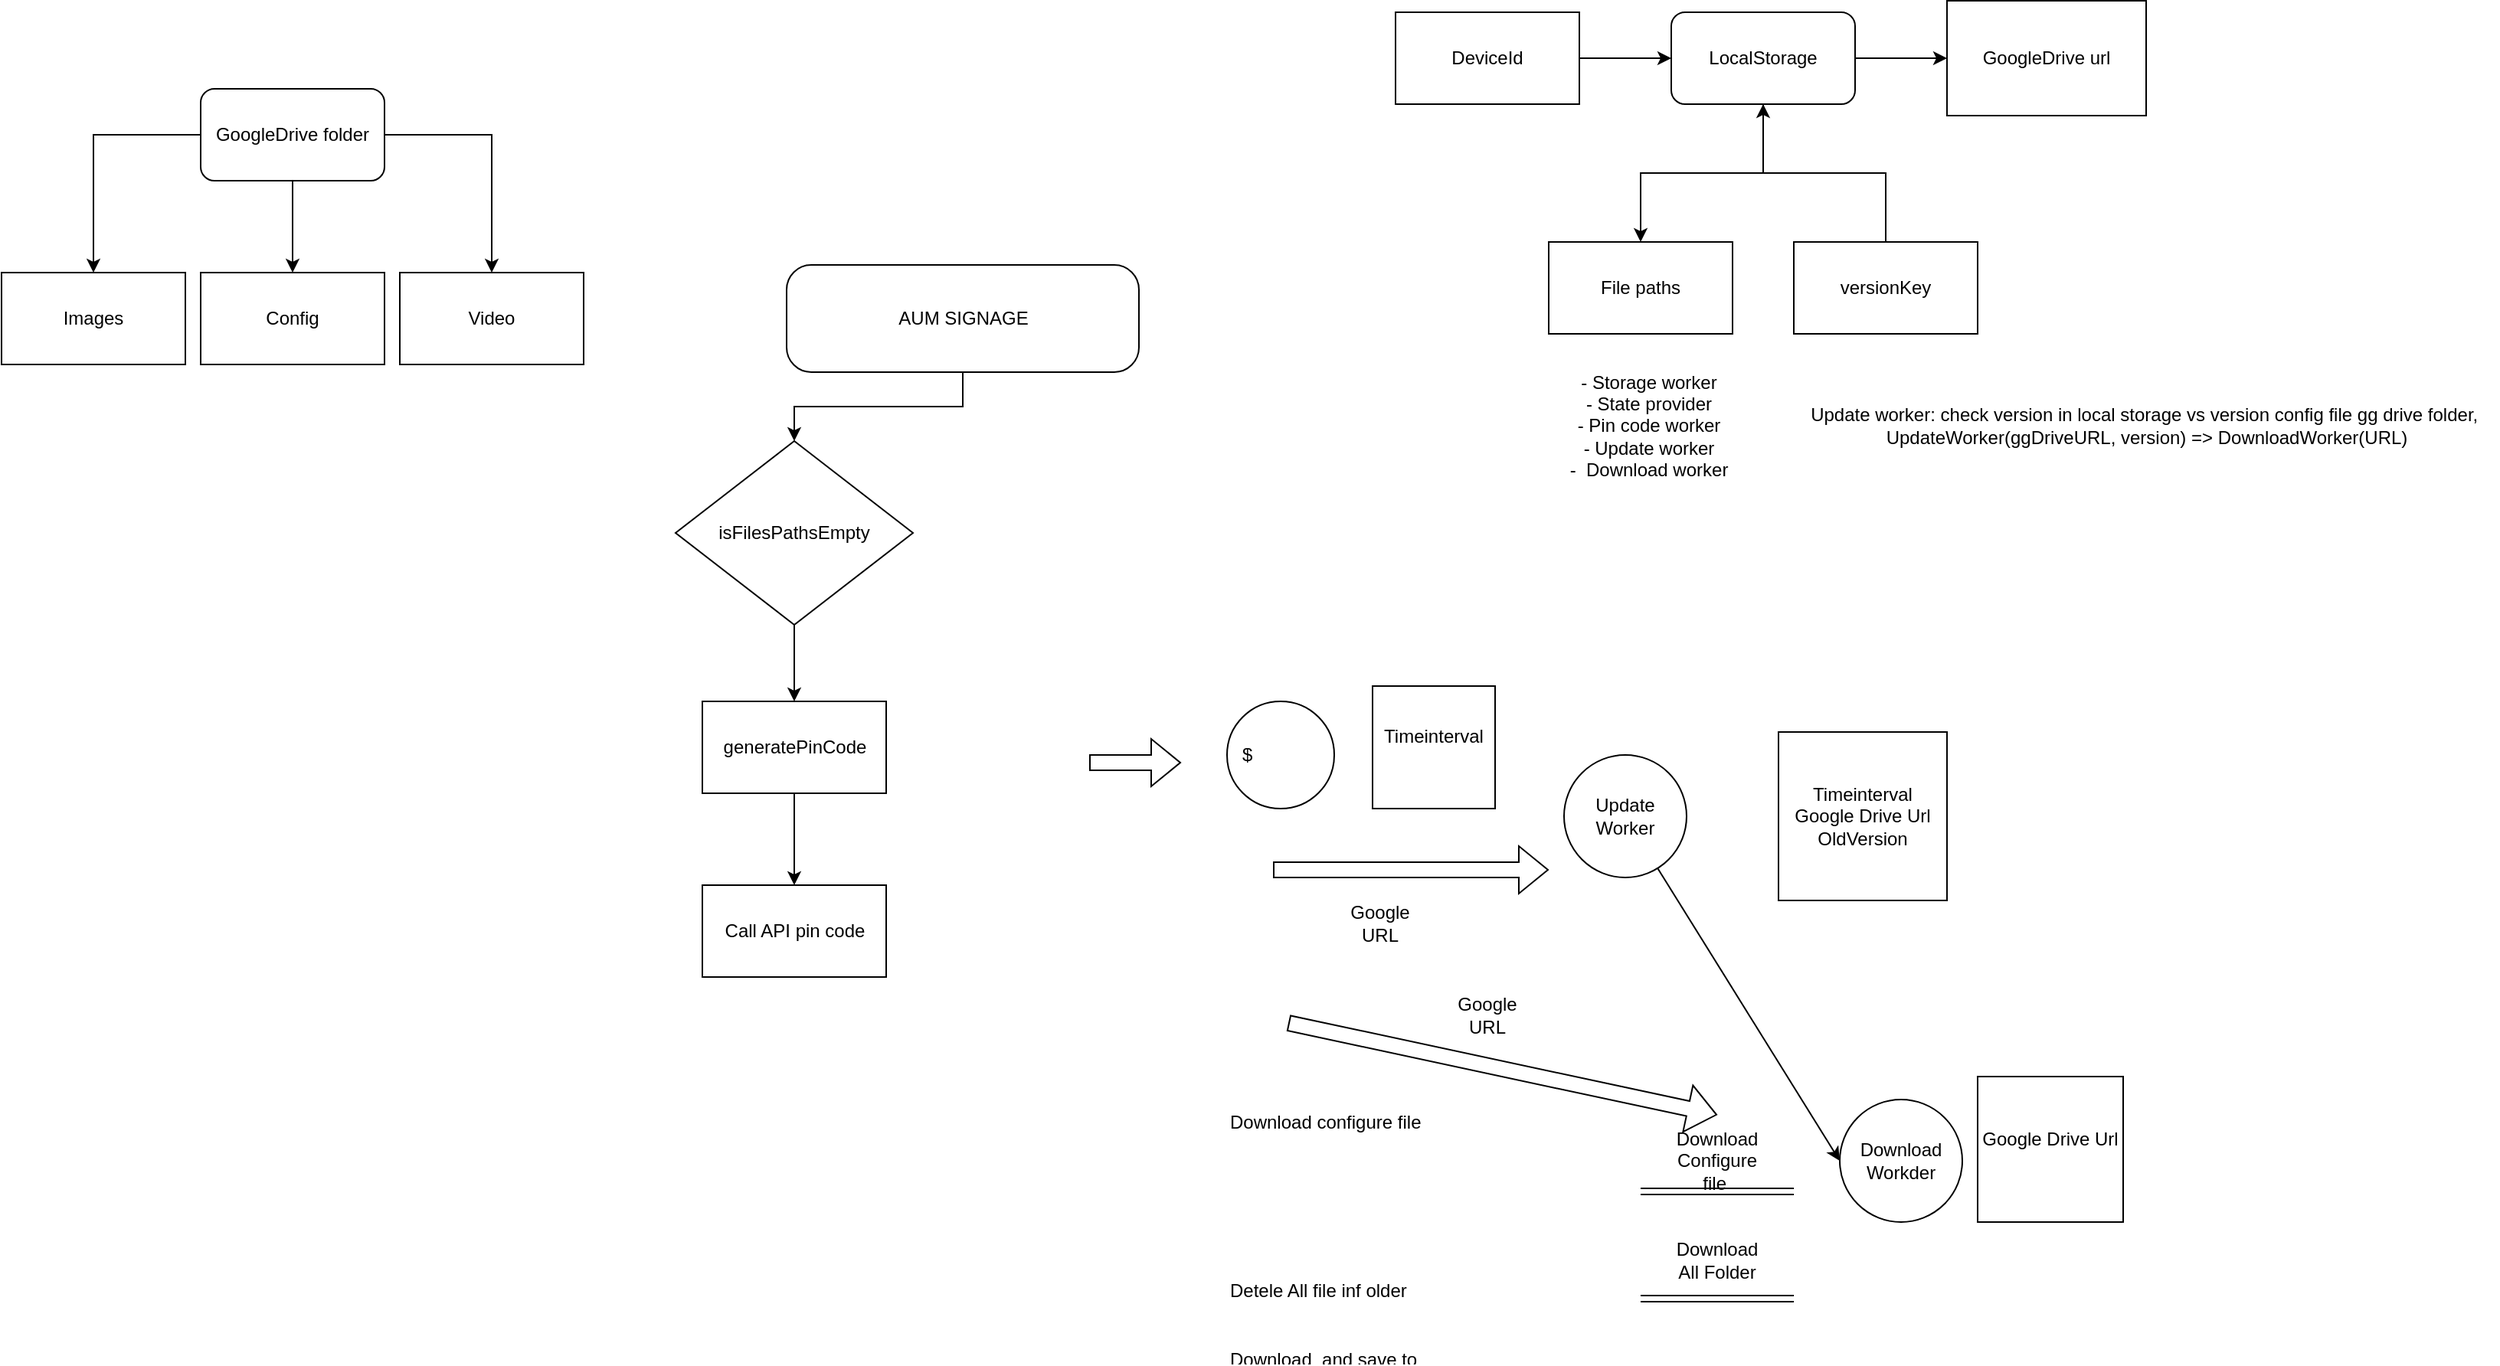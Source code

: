<mxfile version="24.3.0" type="github">
  <diagram name="Page-1" id="nR-iWPX9_vKNB3D5XcO9">
    <mxGraphModel dx="3079" dy="817" grid="1" gridSize="10" guides="1" tooltips="1" connect="1" arrows="1" fold="1" page="1" pageScale="1" pageWidth="1700" pageHeight="1100" math="0" shadow="0">
      <root>
        <mxCell id="0" />
        <mxCell id="1" parent="0" />
        <mxCell id="cQaI95-kwXlJx49ETvS1-9" style="edgeStyle=orthogonalEdgeStyle;rounded=0;orthogonalLoop=1;jettySize=auto;html=1;" edge="1" parent="1" source="cQaI95-kwXlJx49ETvS1-2" target="cQaI95-kwXlJx49ETvS1-8">
          <mxGeometry relative="1" as="geometry" />
        </mxCell>
        <mxCell id="cQaI95-kwXlJx49ETvS1-2" value="AUM SIGNAGE" style="rounded=1;whiteSpace=wrap;html=1;arcSize=23;" vertex="1" parent="1">
          <mxGeometry x="442.5" y="215" width="230" height="70" as="geometry" />
        </mxCell>
        <mxCell id="cQaI95-kwXlJx49ETvS1-33" style="edgeStyle=orthogonalEdgeStyle;rounded=0;orthogonalLoop=1;jettySize=auto;html=1;" edge="1" parent="1" source="cQaI95-kwXlJx49ETvS1-8" target="cQaI95-kwXlJx49ETvS1-28">
          <mxGeometry relative="1" as="geometry" />
        </mxCell>
        <mxCell id="cQaI95-kwXlJx49ETvS1-8" value="isFilesPathsEmpty" style="rhombus;whiteSpace=wrap;html=1;" vertex="1" parent="1">
          <mxGeometry x="370" y="330" width="155" height="120" as="geometry" />
        </mxCell>
        <mxCell id="cQaI95-kwXlJx49ETvS1-10" value="Config" style="rounded=0;whiteSpace=wrap;html=1;" vertex="1" parent="1">
          <mxGeometry x="60" y="220" width="120" height="60" as="geometry" />
        </mxCell>
        <mxCell id="cQaI95-kwXlJx49ETvS1-11" value="Images" style="rounded=0;whiteSpace=wrap;html=1;" vertex="1" parent="1">
          <mxGeometry x="-70" y="220" width="120" height="60" as="geometry" />
        </mxCell>
        <mxCell id="cQaI95-kwXlJx49ETvS1-12" value="Video" style="rounded=0;whiteSpace=wrap;html=1;" vertex="1" parent="1">
          <mxGeometry x="190" y="220" width="120" height="60" as="geometry" />
        </mxCell>
        <mxCell id="cQaI95-kwXlJx49ETvS1-13" value="GoogleDrive url" style="rounded=0;whiteSpace=wrap;html=1;" vertex="1" parent="1">
          <mxGeometry x="1200" y="42.5" width="130" height="75" as="geometry" />
        </mxCell>
        <mxCell id="cQaI95-kwXlJx49ETvS1-15" style="edgeStyle=orthogonalEdgeStyle;rounded=0;orthogonalLoop=1;jettySize=auto;html=1;" edge="1" parent="1" source="cQaI95-kwXlJx49ETvS1-14" target="cQaI95-kwXlJx49ETvS1-13">
          <mxGeometry relative="1" as="geometry" />
        </mxCell>
        <mxCell id="cQaI95-kwXlJx49ETvS1-17" style="edgeStyle=orthogonalEdgeStyle;rounded=0;orthogonalLoop=1;jettySize=auto;html=1;" edge="1" parent="1" source="cQaI95-kwXlJx49ETvS1-14" target="cQaI95-kwXlJx49ETvS1-16">
          <mxGeometry relative="1" as="geometry" />
        </mxCell>
        <mxCell id="cQaI95-kwXlJx49ETvS1-14" value="LocalStorage" style="rounded=1;whiteSpace=wrap;html=1;" vertex="1" parent="1">
          <mxGeometry x="1020" y="50" width="120" height="60" as="geometry" />
        </mxCell>
        <mxCell id="cQaI95-kwXlJx49ETvS1-16" value="File paths" style="rounded=0;whiteSpace=wrap;html=1;" vertex="1" parent="1">
          <mxGeometry x="940" y="200" width="120" height="60" as="geometry" />
        </mxCell>
        <mxCell id="cQaI95-kwXlJx49ETvS1-19" style="edgeStyle=orthogonalEdgeStyle;rounded=0;orthogonalLoop=1;jettySize=auto;html=1;entryX=0;entryY=0.5;entryDx=0;entryDy=0;" edge="1" parent="1" source="cQaI95-kwXlJx49ETvS1-18" target="cQaI95-kwXlJx49ETvS1-14">
          <mxGeometry relative="1" as="geometry" />
        </mxCell>
        <mxCell id="cQaI95-kwXlJx49ETvS1-18" value="DeviceId" style="rounded=0;whiteSpace=wrap;html=1;" vertex="1" parent="1">
          <mxGeometry x="840" y="50" width="120" height="60" as="geometry" />
        </mxCell>
        <mxCell id="cQaI95-kwXlJx49ETvS1-21" style="edgeStyle=orthogonalEdgeStyle;rounded=0;orthogonalLoop=1;jettySize=auto;html=1;" edge="1" parent="1" source="cQaI95-kwXlJx49ETvS1-20" target="cQaI95-kwXlJx49ETvS1-14">
          <mxGeometry relative="1" as="geometry" />
        </mxCell>
        <mxCell id="cQaI95-kwXlJx49ETvS1-20" value="versionKey" style="rounded=0;whiteSpace=wrap;html=1;" vertex="1" parent="1">
          <mxGeometry x="1100" y="200" width="120" height="60" as="geometry" />
        </mxCell>
        <mxCell id="cQaI95-kwXlJx49ETvS1-23" style="edgeStyle=orthogonalEdgeStyle;rounded=0;orthogonalLoop=1;jettySize=auto;html=1;" edge="1" parent="1" source="cQaI95-kwXlJx49ETvS1-22" target="cQaI95-kwXlJx49ETvS1-10">
          <mxGeometry relative="1" as="geometry" />
        </mxCell>
        <mxCell id="cQaI95-kwXlJx49ETvS1-25" style="edgeStyle=orthogonalEdgeStyle;rounded=0;orthogonalLoop=1;jettySize=auto;html=1;entryX=0.5;entryY=0;entryDx=0;entryDy=0;" edge="1" parent="1" source="cQaI95-kwXlJx49ETvS1-22" target="cQaI95-kwXlJx49ETvS1-11">
          <mxGeometry relative="1" as="geometry" />
        </mxCell>
        <mxCell id="cQaI95-kwXlJx49ETvS1-26" style="edgeStyle=orthogonalEdgeStyle;rounded=0;orthogonalLoop=1;jettySize=auto;html=1;" edge="1" parent="1" source="cQaI95-kwXlJx49ETvS1-22" target="cQaI95-kwXlJx49ETvS1-12">
          <mxGeometry relative="1" as="geometry">
            <Array as="points">
              <mxPoint x="250" y="130" />
            </Array>
          </mxGeometry>
        </mxCell>
        <mxCell id="cQaI95-kwXlJx49ETvS1-22" value="GoogleDrive folder" style="rounded=1;whiteSpace=wrap;html=1;" vertex="1" parent="1">
          <mxGeometry x="60" y="100" width="120" height="60" as="geometry" />
        </mxCell>
        <mxCell id="cQaI95-kwXlJx49ETvS1-34" style="edgeStyle=orthogonalEdgeStyle;rounded=0;orthogonalLoop=1;jettySize=auto;html=1;entryX=0.5;entryY=0;entryDx=0;entryDy=0;" edge="1" parent="1" source="cQaI95-kwXlJx49ETvS1-28" target="cQaI95-kwXlJx49ETvS1-35">
          <mxGeometry relative="1" as="geometry">
            <mxPoint x="557.5" y="600" as="targetPoint" />
            <Array as="points">
              <mxPoint x="448" y="590" />
              <mxPoint x="448" y="590" />
            </Array>
          </mxGeometry>
        </mxCell>
        <mxCell id="cQaI95-kwXlJx49ETvS1-28" value="generatePinCode" style="rounded=0;whiteSpace=wrap;html=1;" vertex="1" parent="1">
          <mxGeometry x="387.5" y="500" width="120" height="60" as="geometry" />
        </mxCell>
        <mxCell id="cQaI95-kwXlJx49ETvS1-30" value="- Storage worker&lt;div&gt;- State provider&lt;/div&gt;&lt;div&gt;- Pin code worker&lt;/div&gt;&lt;div&gt;&lt;span style=&quot;background-color: initial;&quot;&gt;- Update worker&lt;/span&gt;&lt;br&gt;&lt;/div&gt;&lt;div&gt;&lt;span style=&quot;background-color: initial;&quot;&gt;-&amp;nbsp; Download worker&lt;/span&gt;&lt;/div&gt;" style="text;html=1;align=center;verticalAlign=middle;resizable=0;points=[];autosize=1;strokeColor=none;fillColor=none;" vertex="1" parent="1">
          <mxGeometry x="940" y="275" width="130" height="90" as="geometry" />
        </mxCell>
        <mxCell id="cQaI95-kwXlJx49ETvS1-35" value="Call API pin code" style="rounded=0;whiteSpace=wrap;html=1;" vertex="1" parent="1">
          <mxGeometry x="387.5" y="620" width="120" height="60" as="geometry" />
        </mxCell>
        <mxCell id="cQaI95-kwXlJx49ETvS1-38" value="Update worker: check version in local storage vs version config file gg drive folder,&amp;nbsp;&lt;div&gt;UpdateWorker(ggDriveURL, version) =&amp;gt; DownloadWorker(URL)&lt;/div&gt;" style="text;html=1;align=center;verticalAlign=middle;resizable=0;points=[];autosize=1;strokeColor=none;fillColor=none;" vertex="1" parent="1">
          <mxGeometry x="1100" y="300" width="460" height="40" as="geometry" />
        </mxCell>
        <mxCell id="1lmDDKRl60PLxRwy9Sls-1" value="Update Worker" style="ellipse;whiteSpace=wrap;html=1;aspect=fixed;" vertex="1" parent="1">
          <mxGeometry x="950" y="535" width="80" height="80" as="geometry" />
        </mxCell>
        <mxCell id="cQaI95-kwXlJx49ETvS1-40" style="edgeStyle=orthogonalEdgeStyle;rounded=0;orthogonalLoop=1;jettySize=auto;html=1;exitX=0.5;exitY=1;exitDx=0;exitDy=0;" edge="1" parent="1" source="cQaI95-kwXlJx49ETvS1-28" target="cQaI95-kwXlJx49ETvS1-28">
          <mxGeometry relative="1" as="geometry" />
        </mxCell>
        <mxCell id="1lmDDKRl60PLxRwy9Sls-2" value="Timeinterval&lt;div&gt;Google Drive Url&lt;/div&gt;&lt;div&gt;OldVersion&lt;/div&gt;" style="whiteSpace=wrap;html=1;aspect=fixed;" vertex="1" parent="1">
          <mxGeometry x="1090" y="520" width="110" height="110" as="geometry" />
        </mxCell>
        <mxCell id="1lmDDKRl60PLxRwy9Sls-3" value="Download Workder" style="ellipse;whiteSpace=wrap;html=1;aspect=fixed;" vertex="1" parent="1">
          <mxGeometry x="1130" y="760" width="80" height="80" as="geometry" />
        </mxCell>
        <mxCell id="1lmDDKRl60PLxRwy9Sls-4" value="&lt;div&gt;Google Drive Url&lt;/div&gt;&lt;div&gt;&lt;br&gt;&lt;/div&gt;" style="whiteSpace=wrap;html=1;aspect=fixed;" vertex="1" parent="1">
          <mxGeometry x="1220" y="745" width="95" height="95" as="geometry" />
        </mxCell>
        <mxCell id="1lmDDKRl60PLxRwy9Sls-5" value="" style="endArrow=classic;html=1;rounded=0;entryX=0;entryY=0.5;entryDx=0;entryDy=0;" edge="1" parent="1" source="1lmDDKRl60PLxRwy9Sls-1" target="1lmDDKRl60PLxRwy9Sls-3">
          <mxGeometry width="50" height="50" relative="1" as="geometry">
            <mxPoint x="1020" y="780" as="sourcePoint" />
            <mxPoint x="1070" y="730" as="targetPoint" />
          </mxGeometry>
        </mxCell>
        <mxCell id="1lmDDKRl60PLxRwy9Sls-6" value="Download Configure file&amp;nbsp;" style="text;html=1;align=center;verticalAlign=middle;whiteSpace=wrap;rounded=0;" vertex="1" parent="1">
          <mxGeometry x="1020" y="785" width="60" height="30" as="geometry" />
        </mxCell>
        <mxCell id="1lmDDKRl60PLxRwy9Sls-7" value="Download All Folder" style="text;html=1;align=center;verticalAlign=middle;whiteSpace=wrap;rounded=0;" vertex="1" parent="1">
          <mxGeometry x="1020" y="850" width="60" height="30" as="geometry" />
        </mxCell>
        <mxCell id="1lmDDKRl60PLxRwy9Sls-10" value="" style="shape=link;html=1;rounded=0;" edge="1" parent="1">
          <mxGeometry width="100" relative="1" as="geometry">
            <mxPoint x="1000" y="820" as="sourcePoint" />
            <mxPoint x="1100" y="820" as="targetPoint" />
          </mxGeometry>
        </mxCell>
        <mxCell id="1lmDDKRl60PLxRwy9Sls-11" value="" style="shape=link;html=1;rounded=0;" edge="1" parent="1">
          <mxGeometry width="100" relative="1" as="geometry">
            <mxPoint x="1000" y="890" as="sourcePoint" />
            <mxPoint x="1100" y="890" as="targetPoint" />
          </mxGeometry>
        </mxCell>
        <mxCell id="1lmDDKRl60PLxRwy9Sls-12" value="&lt;h1 style=&quot;margin-top: 0px;&quot;&gt;&lt;span style=&quot;background-color: initial; font-size: 12px; font-weight: normal;&quot;&gt;Download configure file&lt;/span&gt;&lt;br&gt;&lt;/h1&gt;" style="text;html=1;whiteSpace=wrap;overflow=hidden;rounded=0;" vertex="1" parent="1">
          <mxGeometry x="730" y="750" width="180" height="50" as="geometry" />
        </mxCell>
        <mxCell id="1lmDDKRl60PLxRwy9Sls-13" value="&lt;h1 style=&quot;margin-top: 0px;&quot;&gt;&lt;span style=&quot;background-color: initial; font-size: 12px; font-weight: normal;&quot;&gt;Detele All file inf older&amp;nbsp;&lt;/span&gt;&lt;/h1&gt;&lt;h1 style=&quot;margin-top: 0px;&quot;&gt;&lt;span style=&quot;background-color: initial; font-size: 12px; font-weight: normal;&quot;&gt;Download&amp;nbsp; and save to document folder&amp;nbsp;&lt;/span&gt;&lt;br&gt;&lt;/h1&gt;&lt;div&gt;&lt;span style=&quot;background-color: initial; font-size: 12px; font-weight: normal;&quot;&gt;Update paths Storage&lt;/span&gt;&lt;/div&gt;" style="text;html=1;whiteSpace=wrap;overflow=hidden;rounded=0;" vertex="1" parent="1">
          <mxGeometry x="730" y="860" width="130" height="70" as="geometry" />
        </mxCell>
        <mxCell id="1lmDDKRl60PLxRwy9Sls-15" value="$&amp;nbsp; &amp;nbsp; &amp;nbsp; &amp;nbsp; &amp;nbsp; &amp;nbsp; &amp;nbsp;" style="ellipse;whiteSpace=wrap;html=1;aspect=fixed;" vertex="1" parent="1">
          <mxGeometry x="730" y="500" width="70" height="70" as="geometry" />
        </mxCell>
        <mxCell id="1lmDDKRl60PLxRwy9Sls-16" value="Timeinterval&lt;div&gt;&lt;br&gt;&lt;/div&gt;" style="whiteSpace=wrap;html=1;aspect=fixed;" vertex="1" parent="1">
          <mxGeometry x="825" y="490" width="80" height="80" as="geometry" />
        </mxCell>
        <mxCell id="1lmDDKRl60PLxRwy9Sls-17" value="" style="shape=flexArrow;endArrow=classic;html=1;rounded=0;" edge="1" parent="1">
          <mxGeometry width="50" height="50" relative="1" as="geometry">
            <mxPoint x="640" y="540" as="sourcePoint" />
            <mxPoint x="700" y="540" as="targetPoint" />
          </mxGeometry>
        </mxCell>
        <mxCell id="1lmDDKRl60PLxRwy9Sls-18" value="" style="shape=flexArrow;endArrow=classic;html=1;rounded=0;" edge="1" parent="1">
          <mxGeometry width="50" height="50" relative="1" as="geometry">
            <mxPoint x="760" y="610" as="sourcePoint" />
            <mxPoint x="940" y="610" as="targetPoint" />
          </mxGeometry>
        </mxCell>
        <mxCell id="1lmDDKRl60PLxRwy9Sls-19" value="" style="shape=flexArrow;endArrow=classic;html=1;rounded=0;" edge="1" parent="1">
          <mxGeometry width="50" height="50" relative="1" as="geometry">
            <mxPoint x="770" y="710" as="sourcePoint" />
            <mxPoint x="1050" y="770" as="targetPoint" />
          </mxGeometry>
        </mxCell>
        <mxCell id="1lmDDKRl60PLxRwy9Sls-20" value="Google URL" style="text;html=1;align=center;verticalAlign=middle;whiteSpace=wrap;rounded=0;" vertex="1" parent="1">
          <mxGeometry x="800" y="630" width="60" height="30" as="geometry" />
        </mxCell>
        <mxCell id="1lmDDKRl60PLxRwy9Sls-21" value="Google URL" style="text;html=1;align=center;verticalAlign=middle;whiteSpace=wrap;rounded=0;" vertex="1" parent="1">
          <mxGeometry x="870" y="690" width="60" height="30" as="geometry" />
        </mxCell>
      </root>
    </mxGraphModel>
  </diagram>
</mxfile>
